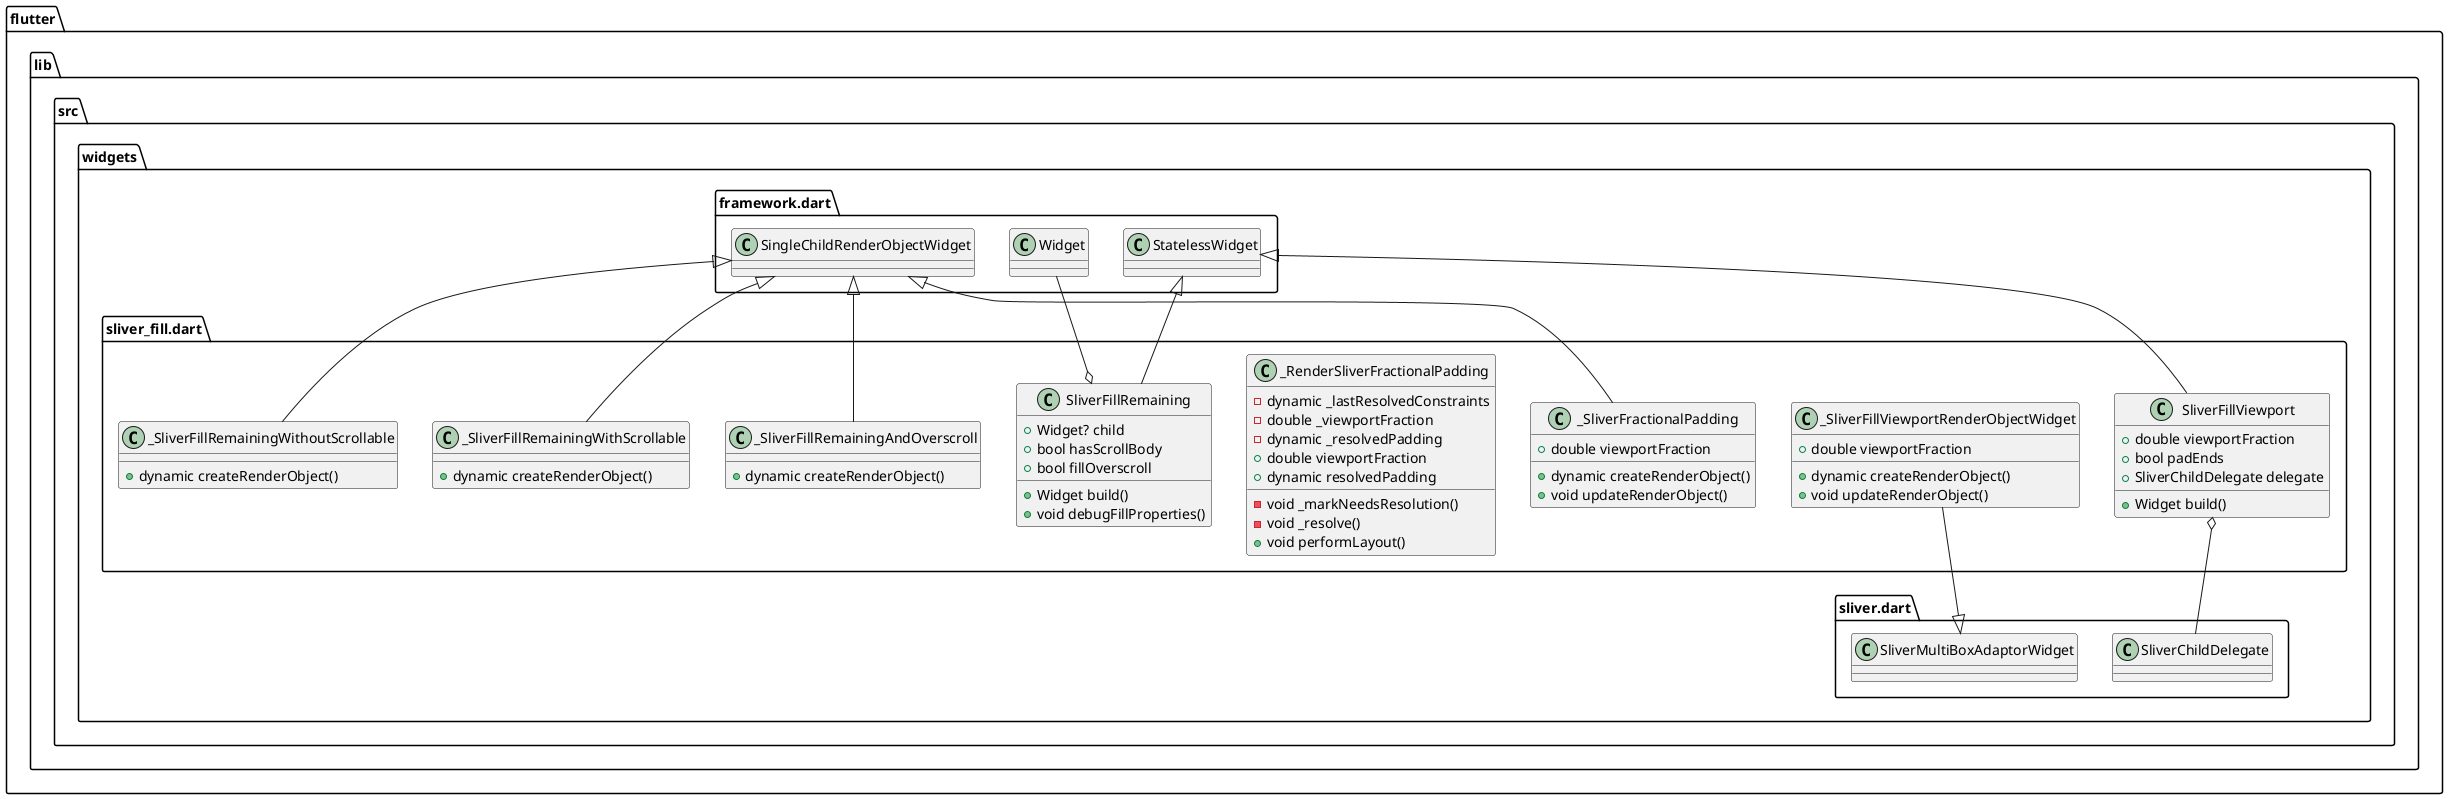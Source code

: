 @startuml
set namespaceSeparator ::

class "flutter::lib::src::widgets::sliver_fill.dart::SliverFillViewport" {
  +double viewportFraction
  +bool padEnds
  +SliverChildDelegate delegate
  +Widget build()
}

"flutter::lib::src::widgets::sliver_fill.dart::SliverFillViewport" o-- "flutter::lib::src::widgets::sliver.dart::SliverChildDelegate"
"flutter::lib::src::widgets::framework.dart::StatelessWidget" <|-- "flutter::lib::src::widgets::sliver_fill.dart::SliverFillViewport"

class "flutter::lib::src::widgets::sliver_fill.dart::_SliverFillViewportRenderObjectWidget" {
  +double viewportFraction
  +dynamic createRenderObject()
  +void updateRenderObject()
}

"flutter::lib::src::widgets::sliver.dart::SliverMultiBoxAdaptorWidget" <|-- "flutter::lib::src::widgets::sliver_fill.dart::_SliverFillViewportRenderObjectWidget"

class "flutter::lib::src::widgets::sliver_fill.dart::_SliverFractionalPadding" {
  +double viewportFraction
  +dynamic createRenderObject()
  +void updateRenderObject()
}

"flutter::lib::src::widgets::framework.dart::SingleChildRenderObjectWidget" <|-- "flutter::lib::src::widgets::sliver_fill.dart::_SliverFractionalPadding"

class "flutter::lib::src::widgets::sliver_fill.dart::_RenderSliverFractionalPadding" {
  -dynamic _lastResolvedConstraints
  -double _viewportFraction
  -dynamic _resolvedPadding
  +double viewportFraction
  +dynamic resolvedPadding
  -void _markNeedsResolution()
  -void _resolve()
  +void performLayout()
}

class "flutter::lib::src::widgets::sliver_fill.dart::SliverFillRemaining" {
  +Widget? child
  +bool hasScrollBody
  +bool fillOverscroll
  +Widget build()
  +void debugFillProperties()
}

"flutter::lib::src::widgets::sliver_fill.dart::SliverFillRemaining" o-- "flutter::lib::src::widgets::framework.dart::Widget"
"flutter::lib::src::widgets::framework.dart::StatelessWidget" <|-- "flutter::lib::src::widgets::sliver_fill.dart::SliverFillRemaining"

class "flutter::lib::src::widgets::sliver_fill.dart::_SliverFillRemainingWithScrollable" {
  +dynamic createRenderObject()
}

"flutter::lib::src::widgets::framework.dart::SingleChildRenderObjectWidget" <|-- "flutter::lib::src::widgets::sliver_fill.dart::_SliverFillRemainingWithScrollable"

class "flutter::lib::src::widgets::sliver_fill.dart::_SliverFillRemainingWithoutScrollable" {
  +dynamic createRenderObject()
}

"flutter::lib::src::widgets::framework.dart::SingleChildRenderObjectWidget" <|-- "flutter::lib::src::widgets::sliver_fill.dart::_SliverFillRemainingWithoutScrollable"

class "flutter::lib::src::widgets::sliver_fill.dart::_SliverFillRemainingAndOverscroll" {
  +dynamic createRenderObject()
}

"flutter::lib::src::widgets::framework.dart::SingleChildRenderObjectWidget" <|-- "flutter::lib::src::widgets::sliver_fill.dart::_SliverFillRemainingAndOverscroll"


@enduml